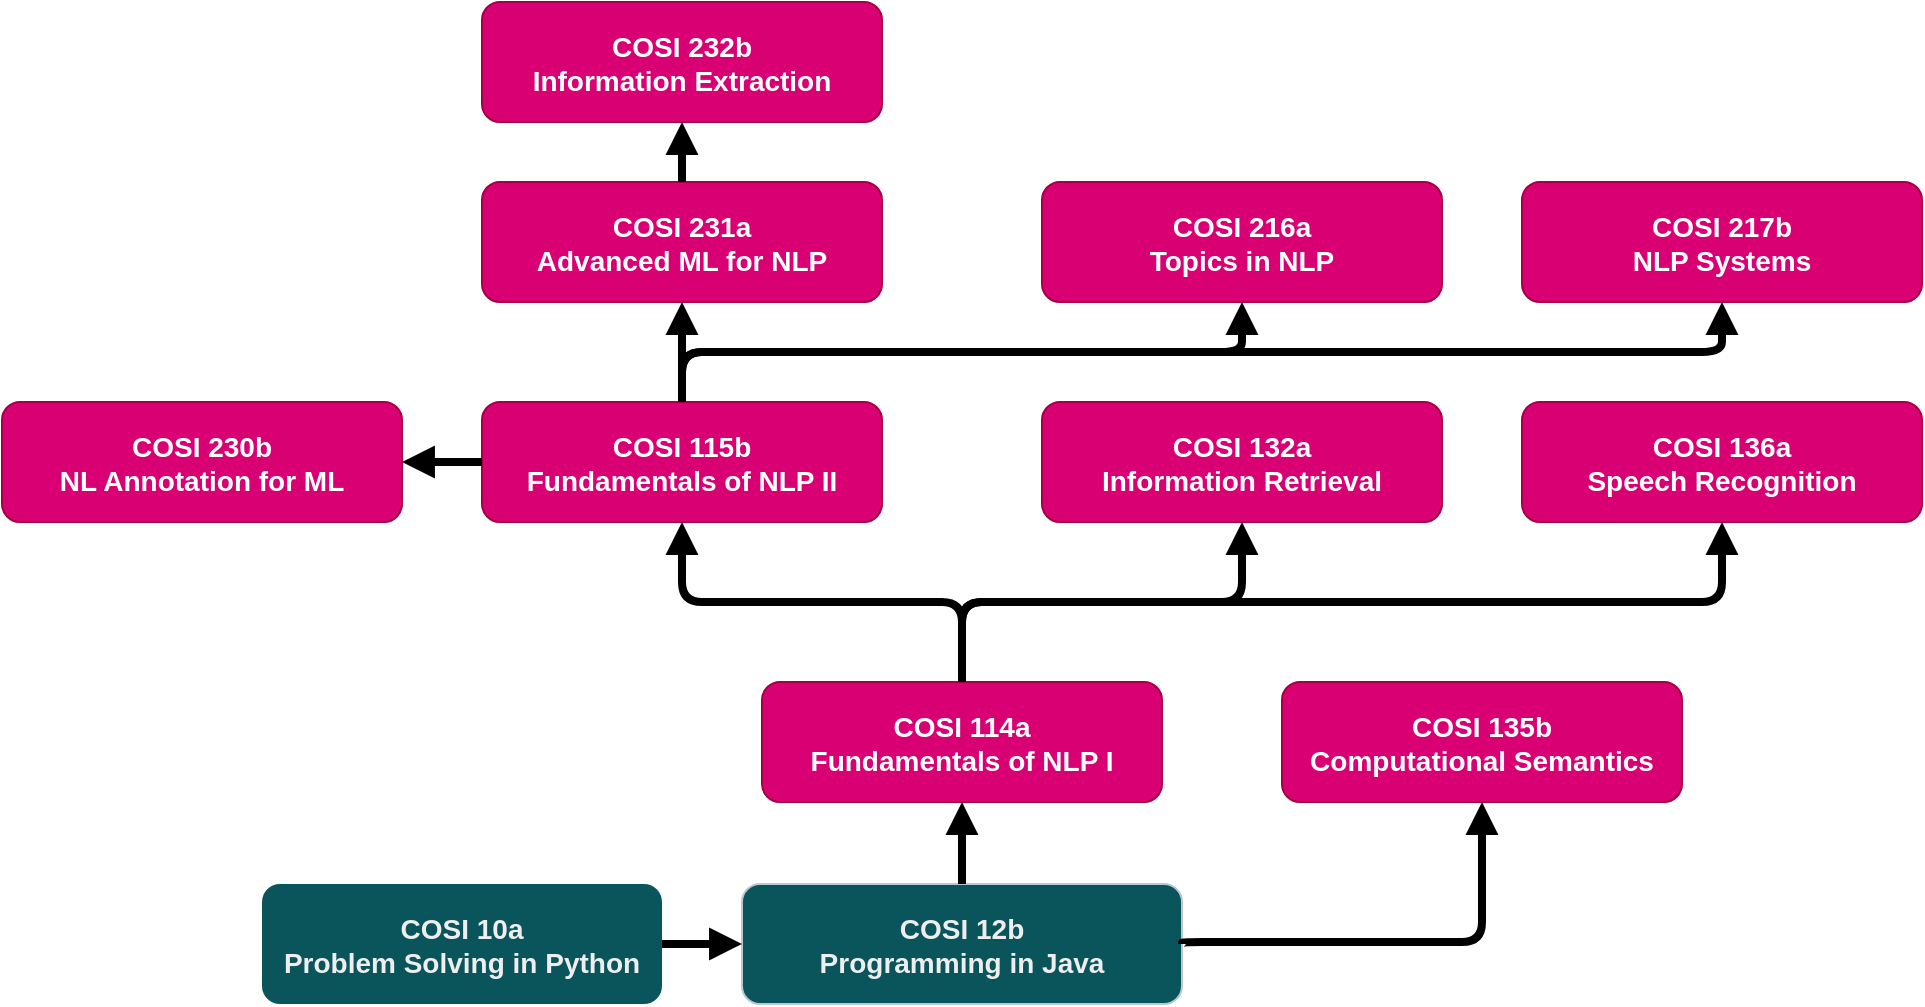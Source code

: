<mxfile version="24.7.13">
  <diagram name="Page-1" id="97916047-d0de-89f5-080d-49f4d83e522f">
    <mxGraphModel grid="1" page="1" gridSize="10" guides="1" tooltips="1" connect="1" arrows="1" fold="1" pageScale="1.5" pageWidth="1700" pageHeight="1100" background="none" math="0" shadow="0">
      <root>
        <mxCell id="0" />
        <mxCell id="1" parent="0" />
        <mxCell id="2" value="COSI 10a&#xa;Problem Solving in Python" style="rounded=1;fillColor=#09555B;strokeColor=none;shadow=0;fontStyle=1;fontColor=#EEEEEE;fontSize=14;labelBackgroundColor=none;" vertex="1" parent="1">
          <mxGeometry x="450" y="1181" width="200" height="60" as="geometry" />
        </mxCell>
        <mxCell id="3" value="COSI 12b&#xa;Programming in Java" style="rounded=1;fillColor=#09555B;strokeColor=#BAC8D3;shadow=0;fontStyle=1;fontSize=14;verticalAlign=middle;labelBackgroundColor=none;fontColor=#EEEEEE;" vertex="1" parent="1">
          <mxGeometry x="690" y="1181" width="220" height="60" as="geometry" />
        </mxCell>
        <mxCell id="29" value="" style="edgeStyle=elbowEdgeStyle;elbow=vertical;strokeWidth=4;endArrow=block;endFill=1;fontStyle=1;shadow=0;labelBackgroundColor=none;fontColor=default;exitX=1;exitY=0.5;exitDx=0;exitDy=0;entryX=0;entryY=0.5;entryDx=0;entryDy=0;" edge="1" parent="1" source="2" target="3">
          <mxGeometry x="22" y="165.5" width="100" height="100" as="geometry">
            <mxPoint x="22" y="265.5" as="sourcePoint" />
            <mxPoint x="670" y="1270" as="targetPoint" />
          </mxGeometry>
        </mxCell>
        <mxCell id="E5pTGBiRu4o85fgaaUaz-56" value="COSI 114a&#xa;Fundamentals of NLP I" style="rounded=1;fillColor=#d80073;strokeColor=#A50040;shadow=0;fontStyle=1;fontSize=14;labelBackgroundColor=none;fontColor=#ffffff;" vertex="1" parent="1">
          <mxGeometry x="700" y="1080" width="200" height="60" as="geometry" />
        </mxCell>
        <mxCell id="E5pTGBiRu4o85fgaaUaz-57" value="COSI 115b&#xa;Fundamentals of NLP II" style="rounded=1;fillColor=#d80073;strokeColor=#A50040;shadow=0;fontStyle=1;fontSize=14;labelBackgroundColor=none;fontColor=#ffffff;" vertex="1" parent="1">
          <mxGeometry x="560" y="940" width="200" height="60" as="geometry" />
        </mxCell>
        <mxCell id="E5pTGBiRu4o85fgaaUaz-58" value="COSI 231a&#xa;Advanced ML for NLP" style="rounded=1;fillColor=#d80073;strokeColor=#A50040;shadow=0;fontStyle=1;fontSize=14;labelBackgroundColor=none;fontColor=#ffffff;" vertex="1" parent="1">
          <mxGeometry x="560" y="830" width="200" height="60" as="geometry" />
        </mxCell>
        <mxCell id="E5pTGBiRu4o85fgaaUaz-59" value="COSI 232b&#xa;Information Extraction" style="rounded=1;fillColor=#d80073;strokeColor=#A50040;shadow=0;fontStyle=1;fontSize=14;labelBackgroundColor=none;fontColor=#ffffff;" vertex="1" parent="1">
          <mxGeometry x="560" y="740" width="200" height="60" as="geometry" />
        </mxCell>
        <mxCell id="E5pTGBiRu4o85fgaaUaz-60" value="COSI 230b&#xa;NL Annotation for ML" style="rounded=1;fillColor=#d80073;strokeColor=#A50040;shadow=0;fontStyle=1;fontSize=14;labelBackgroundColor=none;fontColor=#ffffff;" vertex="1" parent="1">
          <mxGeometry x="320" y="940" width="200" height="60" as="geometry" />
        </mxCell>
        <mxCell id="E5pTGBiRu4o85fgaaUaz-61" value="COSI 216a&#xa;Topics in NLP" style="rounded=1;fillColor=#d80073;strokeColor=#A50040;shadow=0;fontStyle=1;fontSize=14;labelBackgroundColor=none;fontColor=#ffffff;" vertex="1" parent="1">
          <mxGeometry x="840" y="830" width="200" height="60" as="geometry" />
        </mxCell>
        <mxCell id="E5pTGBiRu4o85fgaaUaz-62" value="COSI 217b&#xa;NLP Systems" style="rounded=1;fillColor=#d80073;strokeColor=#A50040;shadow=0;fontStyle=1;fontSize=14;labelBackgroundColor=none;fontColor=#ffffff;" vertex="1" parent="1">
          <mxGeometry x="1080" y="830" width="200" height="60" as="geometry" />
        </mxCell>
        <mxCell id="E5pTGBiRu4o85fgaaUaz-63" value="COSI 136a&#xa;Speech Recognition" style="rounded=1;fillColor=#d80073;strokeColor=#A50040;shadow=0;fontStyle=1;fontSize=14;labelBackgroundColor=none;fontColor=#ffffff;" vertex="1" parent="1">
          <mxGeometry x="1080" y="940" width="200" height="60" as="geometry" />
        </mxCell>
        <mxCell id="E5pTGBiRu4o85fgaaUaz-64" value="COSI 135b&#xa;Computational Semantics" style="rounded=1;fillColor=#d80073;strokeColor=#A50040;shadow=0;fontStyle=1;fontSize=14;labelBackgroundColor=none;fontColor=#ffffff;" vertex="1" parent="1">
          <mxGeometry x="960" y="1080" width="200" height="60" as="geometry" />
        </mxCell>
        <mxCell id="E5pTGBiRu4o85fgaaUaz-65" value="COSI 132a&#xa;Information Retrieval" style="rounded=1;fillColor=#d80073;strokeColor=#A50040;shadow=0;fontStyle=1;fontSize=14;labelBackgroundColor=none;fontColor=#ffffff;" vertex="1" parent="1">
          <mxGeometry x="840" y="940" width="200" height="60" as="geometry" />
        </mxCell>
        <mxCell id="RsRgmeptovzmle2ncGq4-30" value="" style="edgeStyle=elbowEdgeStyle;elbow=vertical;strokeWidth=4;endArrow=block;endFill=1;fontStyle=1;shadow=0;labelBackgroundColor=none;fontColor=default;exitX=0.5;exitY=0;exitDx=0;exitDy=0;entryX=0.5;entryY=1;entryDx=0;entryDy=0;" edge="1" parent="1" source="3" target="E5pTGBiRu4o85fgaaUaz-56">
          <mxGeometry x="22" y="165.5" width="100" height="100" as="geometry">
            <mxPoint x="660" y="1221" as="sourcePoint" />
            <mxPoint x="700" y="1221" as="targetPoint" />
          </mxGeometry>
        </mxCell>
        <mxCell id="RsRgmeptovzmle2ncGq4-31" value="" style="edgeStyle=elbowEdgeStyle;elbow=vertical;strokeWidth=4;endArrow=block;endFill=1;fontStyle=1;shadow=0;labelBackgroundColor=none;fontColor=default;entryX=0.5;entryY=1;entryDx=0;entryDy=0;exitX=0.5;exitY=0;exitDx=0;exitDy=0;" edge="1" parent="1" source="E5pTGBiRu4o85fgaaUaz-56" target="E5pTGBiRu4o85fgaaUaz-65">
          <mxGeometry x="22" y="165.5" width="100" height="100" as="geometry">
            <mxPoint x="800" y="1070" as="sourcePoint" />
            <mxPoint x="810" y="1150" as="targetPoint" />
          </mxGeometry>
        </mxCell>
        <mxCell id="RsRgmeptovzmle2ncGq4-32" value="" style="edgeStyle=elbowEdgeStyle;elbow=vertical;strokeWidth=4;endArrow=block;endFill=1;fontStyle=1;shadow=0;labelBackgroundColor=none;fontColor=default;entryX=0.5;entryY=1;entryDx=0;entryDy=0;exitX=0.5;exitY=0;exitDx=0;exitDy=0;" edge="1" parent="1" source="E5pTGBiRu4o85fgaaUaz-56" target="E5pTGBiRu4o85fgaaUaz-57">
          <mxGeometry x="22" y="165.5" width="100" height="100" as="geometry">
            <mxPoint x="810" y="1090" as="sourcePoint" />
            <mxPoint x="950" y="1010" as="targetPoint" />
          </mxGeometry>
        </mxCell>
        <mxCell id="RsRgmeptovzmle2ncGq4-34" value="" style="edgeStyle=elbowEdgeStyle;elbow=vertical;strokeWidth=4;endArrow=block;endFill=1;fontStyle=1;shadow=0;labelBackgroundColor=none;fontColor=default;entryX=0.5;entryY=1;entryDx=0;entryDy=0;exitX=0.5;exitY=0;exitDx=0;exitDy=0;" edge="1" parent="1" source="E5pTGBiRu4o85fgaaUaz-56" target="E5pTGBiRu4o85fgaaUaz-63">
          <mxGeometry x="22" y="165.5" width="100" height="100" as="geometry">
            <mxPoint x="820" y="1100" as="sourcePoint" />
            <mxPoint x="680" y="1020" as="targetPoint" />
          </mxGeometry>
        </mxCell>
        <mxCell id="RsRgmeptovzmle2ncGq4-35" value="" style="edgeStyle=elbowEdgeStyle;elbow=vertical;strokeWidth=4;endArrow=block;endFill=1;fontStyle=1;shadow=0;labelBackgroundColor=none;fontColor=default;exitX=1;exitY=0.5;exitDx=0;exitDy=0;" edge="1" parent="1" source="3" target="E5pTGBiRu4o85fgaaUaz-64">
          <mxGeometry x="22" y="165.5" width="100" height="100" as="geometry">
            <mxPoint x="830" y="1110" as="sourcePoint" />
            <mxPoint x="690" y="1030" as="targetPoint" />
            <Array as="points">
              <mxPoint x="1060" y="1210" />
            </Array>
          </mxGeometry>
        </mxCell>
        <mxCell id="RsRgmeptovzmle2ncGq4-36" value="" style="edgeStyle=elbowEdgeStyle;elbow=vertical;strokeWidth=4;endArrow=block;endFill=1;fontStyle=1;shadow=0;labelBackgroundColor=none;fontColor=default;entryX=0.5;entryY=1;entryDx=0;entryDy=0;exitX=0.5;exitY=0;exitDx=0;exitDy=0;" edge="1" parent="1" source="E5pTGBiRu4o85fgaaUaz-57" target="E5pTGBiRu4o85fgaaUaz-58">
          <mxGeometry x="22" y="165.5" width="100" height="100" as="geometry">
            <mxPoint x="840" y="1120" as="sourcePoint" />
            <mxPoint x="700" y="1040" as="targetPoint" />
          </mxGeometry>
        </mxCell>
        <mxCell id="RsRgmeptovzmle2ncGq4-37" value="" style="edgeStyle=elbowEdgeStyle;elbow=vertical;strokeWidth=4;endArrow=block;endFill=1;fontStyle=1;shadow=0;labelBackgroundColor=none;fontColor=default;entryX=0.5;entryY=1;entryDx=0;entryDy=0;exitX=0.5;exitY=0;exitDx=0;exitDy=0;" edge="1" parent="1" source="E5pTGBiRu4o85fgaaUaz-58" target="E5pTGBiRu4o85fgaaUaz-59">
          <mxGeometry x="22" y="165.5" width="100" height="100" as="geometry">
            <mxPoint x="850" y="1130" as="sourcePoint" />
            <mxPoint x="710" y="1050" as="targetPoint" />
          </mxGeometry>
        </mxCell>
        <mxCell id="RsRgmeptovzmle2ncGq4-38" value="" style="edgeStyle=elbowEdgeStyle;elbow=vertical;strokeWidth=4;endArrow=block;endFill=1;fontStyle=1;shadow=0;labelBackgroundColor=none;fontColor=default;entryX=0.5;entryY=1;entryDx=0;entryDy=0;exitX=0.5;exitY=0;exitDx=0;exitDy=0;" edge="1" parent="1" source="E5pTGBiRu4o85fgaaUaz-57" target="E5pTGBiRu4o85fgaaUaz-61">
          <mxGeometry x="22" y="165.5" width="100" height="100" as="geometry">
            <mxPoint x="860" y="1140" as="sourcePoint" />
            <mxPoint x="720" y="1060" as="targetPoint" />
            <Array as="points" />
          </mxGeometry>
        </mxCell>
        <mxCell id="RsRgmeptovzmle2ncGq4-39" value="" style="edgeStyle=elbowEdgeStyle;elbow=vertical;strokeWidth=4;endArrow=block;endFill=1;fontStyle=1;shadow=0;labelBackgroundColor=none;fontColor=default;entryX=0.5;entryY=1;entryDx=0;entryDy=0;exitX=0.5;exitY=0;exitDx=0;exitDy=0;" edge="1" parent="1" source="E5pTGBiRu4o85fgaaUaz-57" target="E5pTGBiRu4o85fgaaUaz-62">
          <mxGeometry x="22" y="165.5" width="100" height="100" as="geometry">
            <mxPoint x="870" y="1150" as="sourcePoint" />
            <mxPoint x="730" y="1070" as="targetPoint" />
          </mxGeometry>
        </mxCell>
        <mxCell id="RsRgmeptovzmle2ncGq4-40" value="" style="edgeStyle=elbowEdgeStyle;elbow=vertical;strokeWidth=4;endArrow=block;endFill=1;fontStyle=1;shadow=0;labelBackgroundColor=none;fontColor=default;exitX=0;exitY=0.5;exitDx=0;exitDy=0;" edge="1" parent="1" source="E5pTGBiRu4o85fgaaUaz-57" target="E5pTGBiRu4o85fgaaUaz-60">
          <mxGeometry x="22" y="165.5" width="100" height="100" as="geometry">
            <mxPoint x="880" y="1160" as="sourcePoint" />
            <mxPoint x="740" y="1080" as="targetPoint" />
          </mxGeometry>
        </mxCell>
      </root>
    </mxGraphModel>
  </diagram>
</mxfile>

